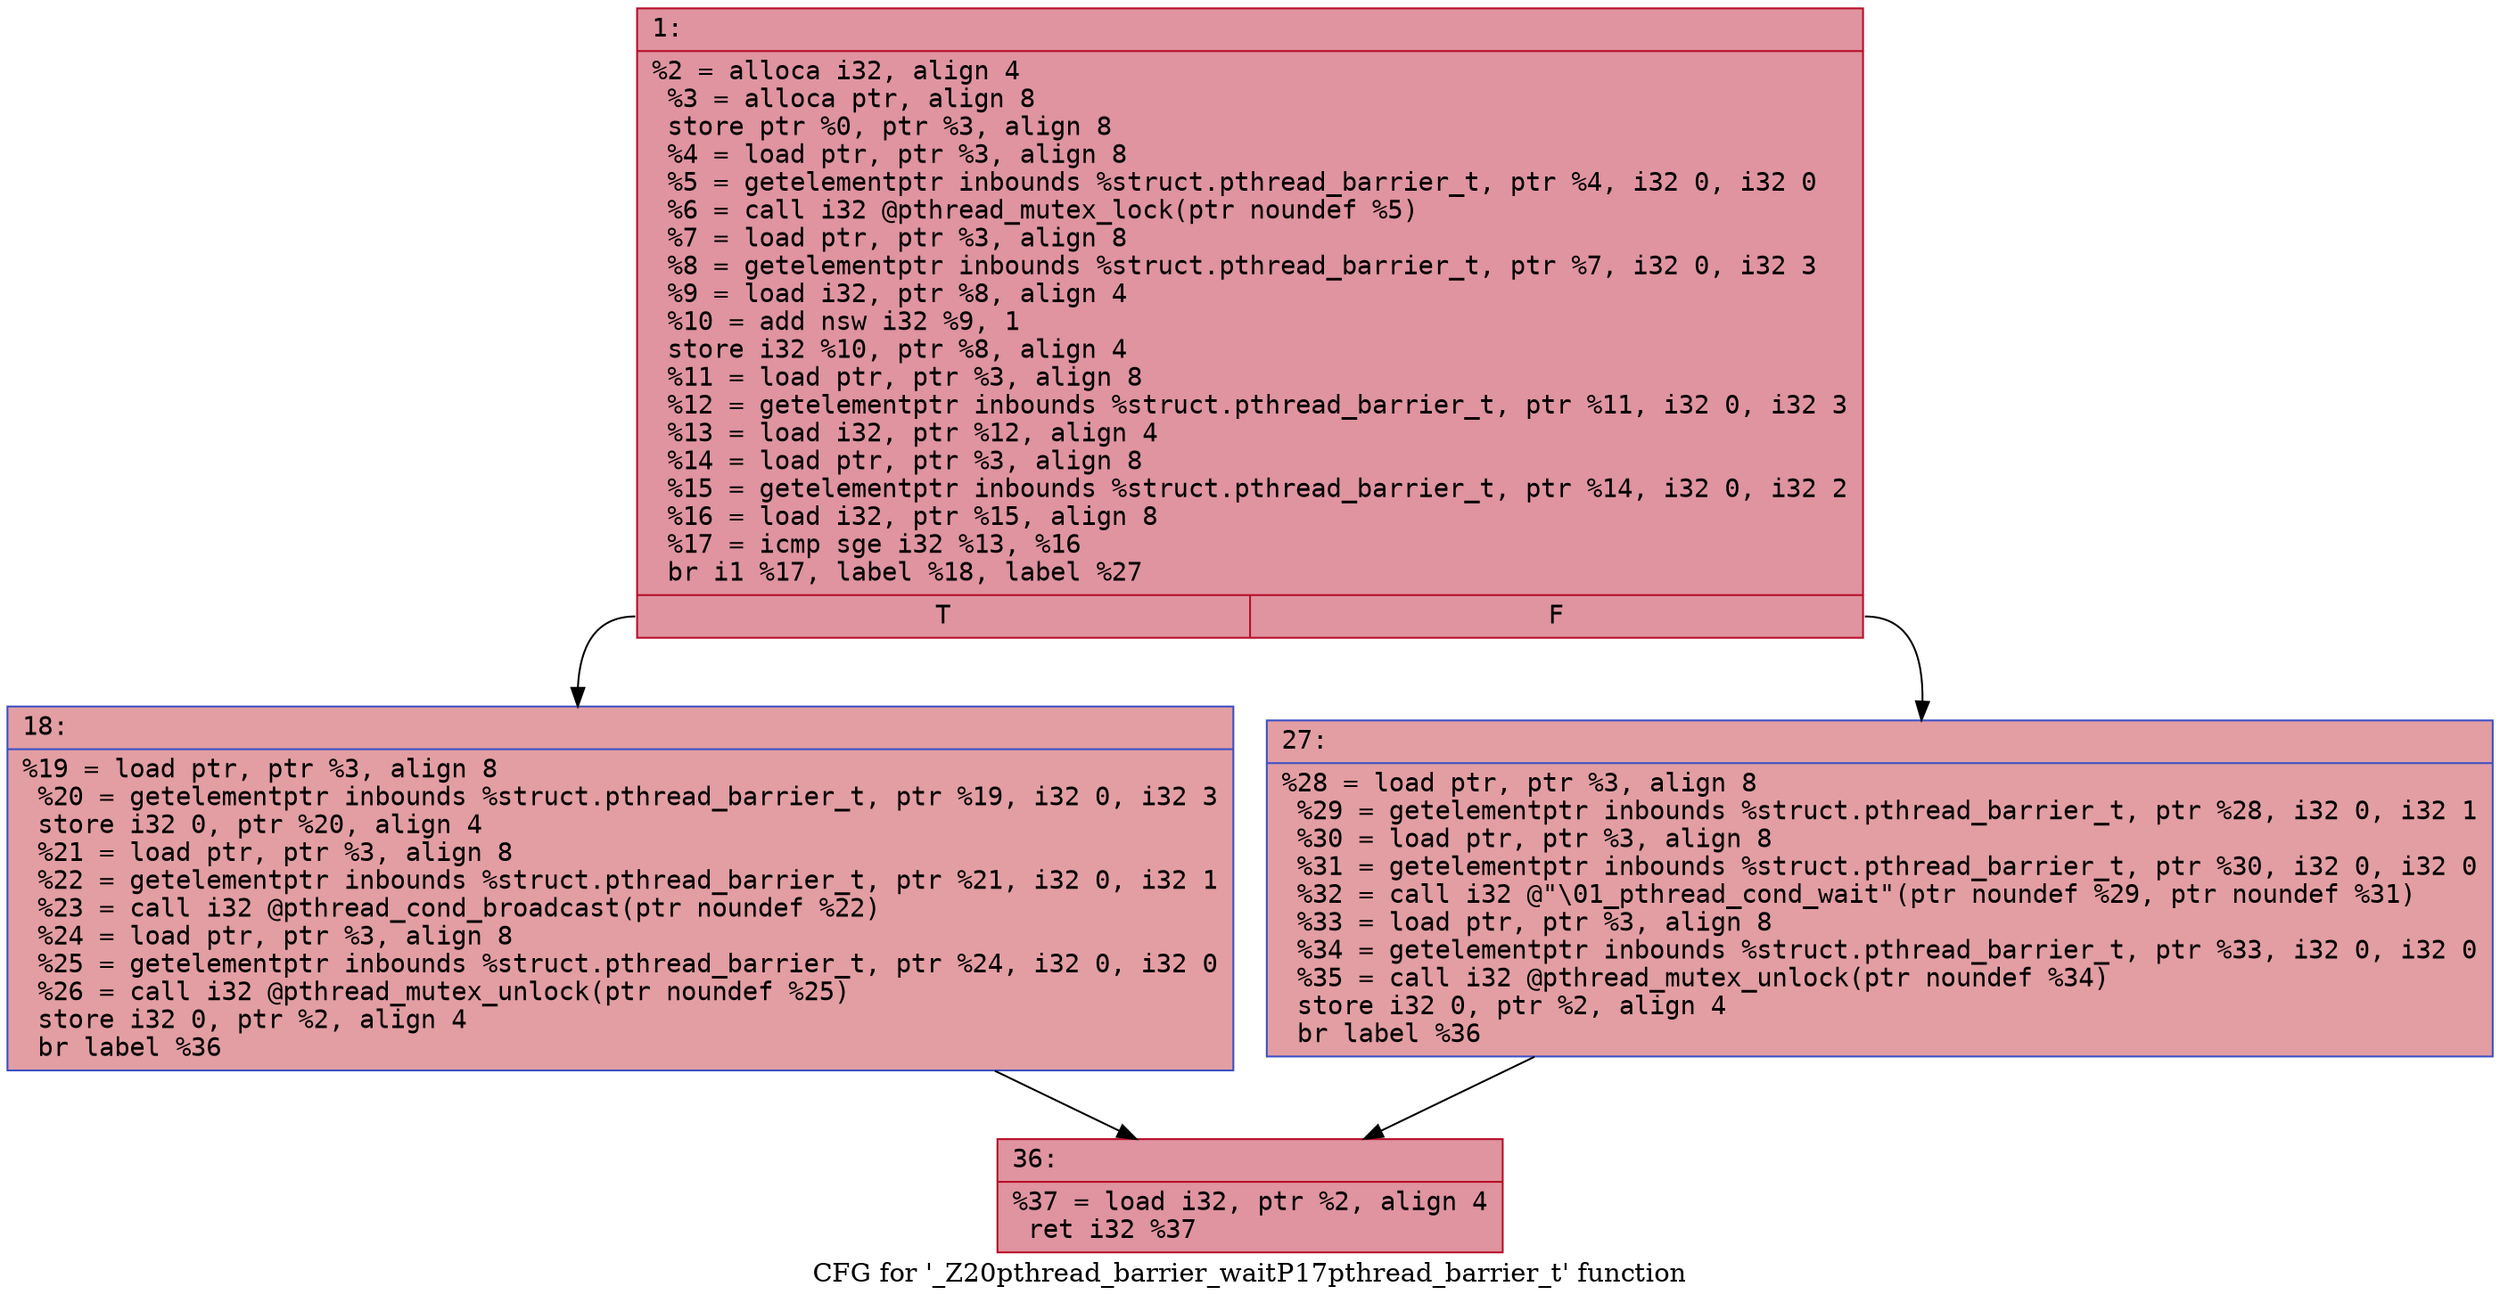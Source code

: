 digraph "CFG for '_Z20pthread_barrier_waitP17pthread_barrier_t' function" {
	label="CFG for '_Z20pthread_barrier_waitP17pthread_barrier_t' function";

	Node0x600000915720 [shape=record,color="#b70d28ff", style=filled, fillcolor="#b70d2870" fontname="Courier",label="{1:\l|  %2 = alloca i32, align 4\l  %3 = alloca ptr, align 8\l  store ptr %0, ptr %3, align 8\l  %4 = load ptr, ptr %3, align 8\l  %5 = getelementptr inbounds %struct.pthread_barrier_t, ptr %4, i32 0, i32 0\l  %6 = call i32 @pthread_mutex_lock(ptr noundef %5)\l  %7 = load ptr, ptr %3, align 8\l  %8 = getelementptr inbounds %struct.pthread_barrier_t, ptr %7, i32 0, i32 3\l  %9 = load i32, ptr %8, align 4\l  %10 = add nsw i32 %9, 1\l  store i32 %10, ptr %8, align 4\l  %11 = load ptr, ptr %3, align 8\l  %12 = getelementptr inbounds %struct.pthread_barrier_t, ptr %11, i32 0, i32 3\l  %13 = load i32, ptr %12, align 4\l  %14 = load ptr, ptr %3, align 8\l  %15 = getelementptr inbounds %struct.pthread_barrier_t, ptr %14, i32 0, i32 2\l  %16 = load i32, ptr %15, align 8\l  %17 = icmp sge i32 %13, %16\l  br i1 %17, label %18, label %27\l|{<s0>T|<s1>F}}"];
	Node0x600000915720:s0 -> Node0x600000915770[tooltip="1 -> 18\nProbability 50.00%" ];
	Node0x600000915720:s1 -> Node0x6000009157c0[tooltip="1 -> 27\nProbability 50.00%" ];
	Node0x600000915770 [shape=record,color="#3d50c3ff", style=filled, fillcolor="#be242e70" fontname="Courier",label="{18:\l|  %19 = load ptr, ptr %3, align 8\l  %20 = getelementptr inbounds %struct.pthread_barrier_t, ptr %19, i32 0, i32 3\l  store i32 0, ptr %20, align 4\l  %21 = load ptr, ptr %3, align 8\l  %22 = getelementptr inbounds %struct.pthread_barrier_t, ptr %21, i32 0, i32 1\l  %23 = call i32 @pthread_cond_broadcast(ptr noundef %22)\l  %24 = load ptr, ptr %3, align 8\l  %25 = getelementptr inbounds %struct.pthread_barrier_t, ptr %24, i32 0, i32 0\l  %26 = call i32 @pthread_mutex_unlock(ptr noundef %25)\l  store i32 0, ptr %2, align 4\l  br label %36\l}"];
	Node0x600000915770 -> Node0x600000915810[tooltip="18 -> 36\nProbability 100.00%" ];
	Node0x6000009157c0 [shape=record,color="#3d50c3ff", style=filled, fillcolor="#be242e70" fontname="Courier",label="{27:\l|  %28 = load ptr, ptr %3, align 8\l  %29 = getelementptr inbounds %struct.pthread_barrier_t, ptr %28, i32 0, i32 1\l  %30 = load ptr, ptr %3, align 8\l  %31 = getelementptr inbounds %struct.pthread_barrier_t, ptr %30, i32 0, i32 0\l  %32 = call i32 @\"\\01_pthread_cond_wait\"(ptr noundef %29, ptr noundef %31)\l  %33 = load ptr, ptr %3, align 8\l  %34 = getelementptr inbounds %struct.pthread_barrier_t, ptr %33, i32 0, i32 0\l  %35 = call i32 @pthread_mutex_unlock(ptr noundef %34)\l  store i32 0, ptr %2, align 4\l  br label %36\l}"];
	Node0x6000009157c0 -> Node0x600000915810[tooltip="27 -> 36\nProbability 100.00%" ];
	Node0x600000915810 [shape=record,color="#b70d28ff", style=filled, fillcolor="#b70d2870" fontname="Courier",label="{36:\l|  %37 = load i32, ptr %2, align 4\l  ret i32 %37\l}"];
}
